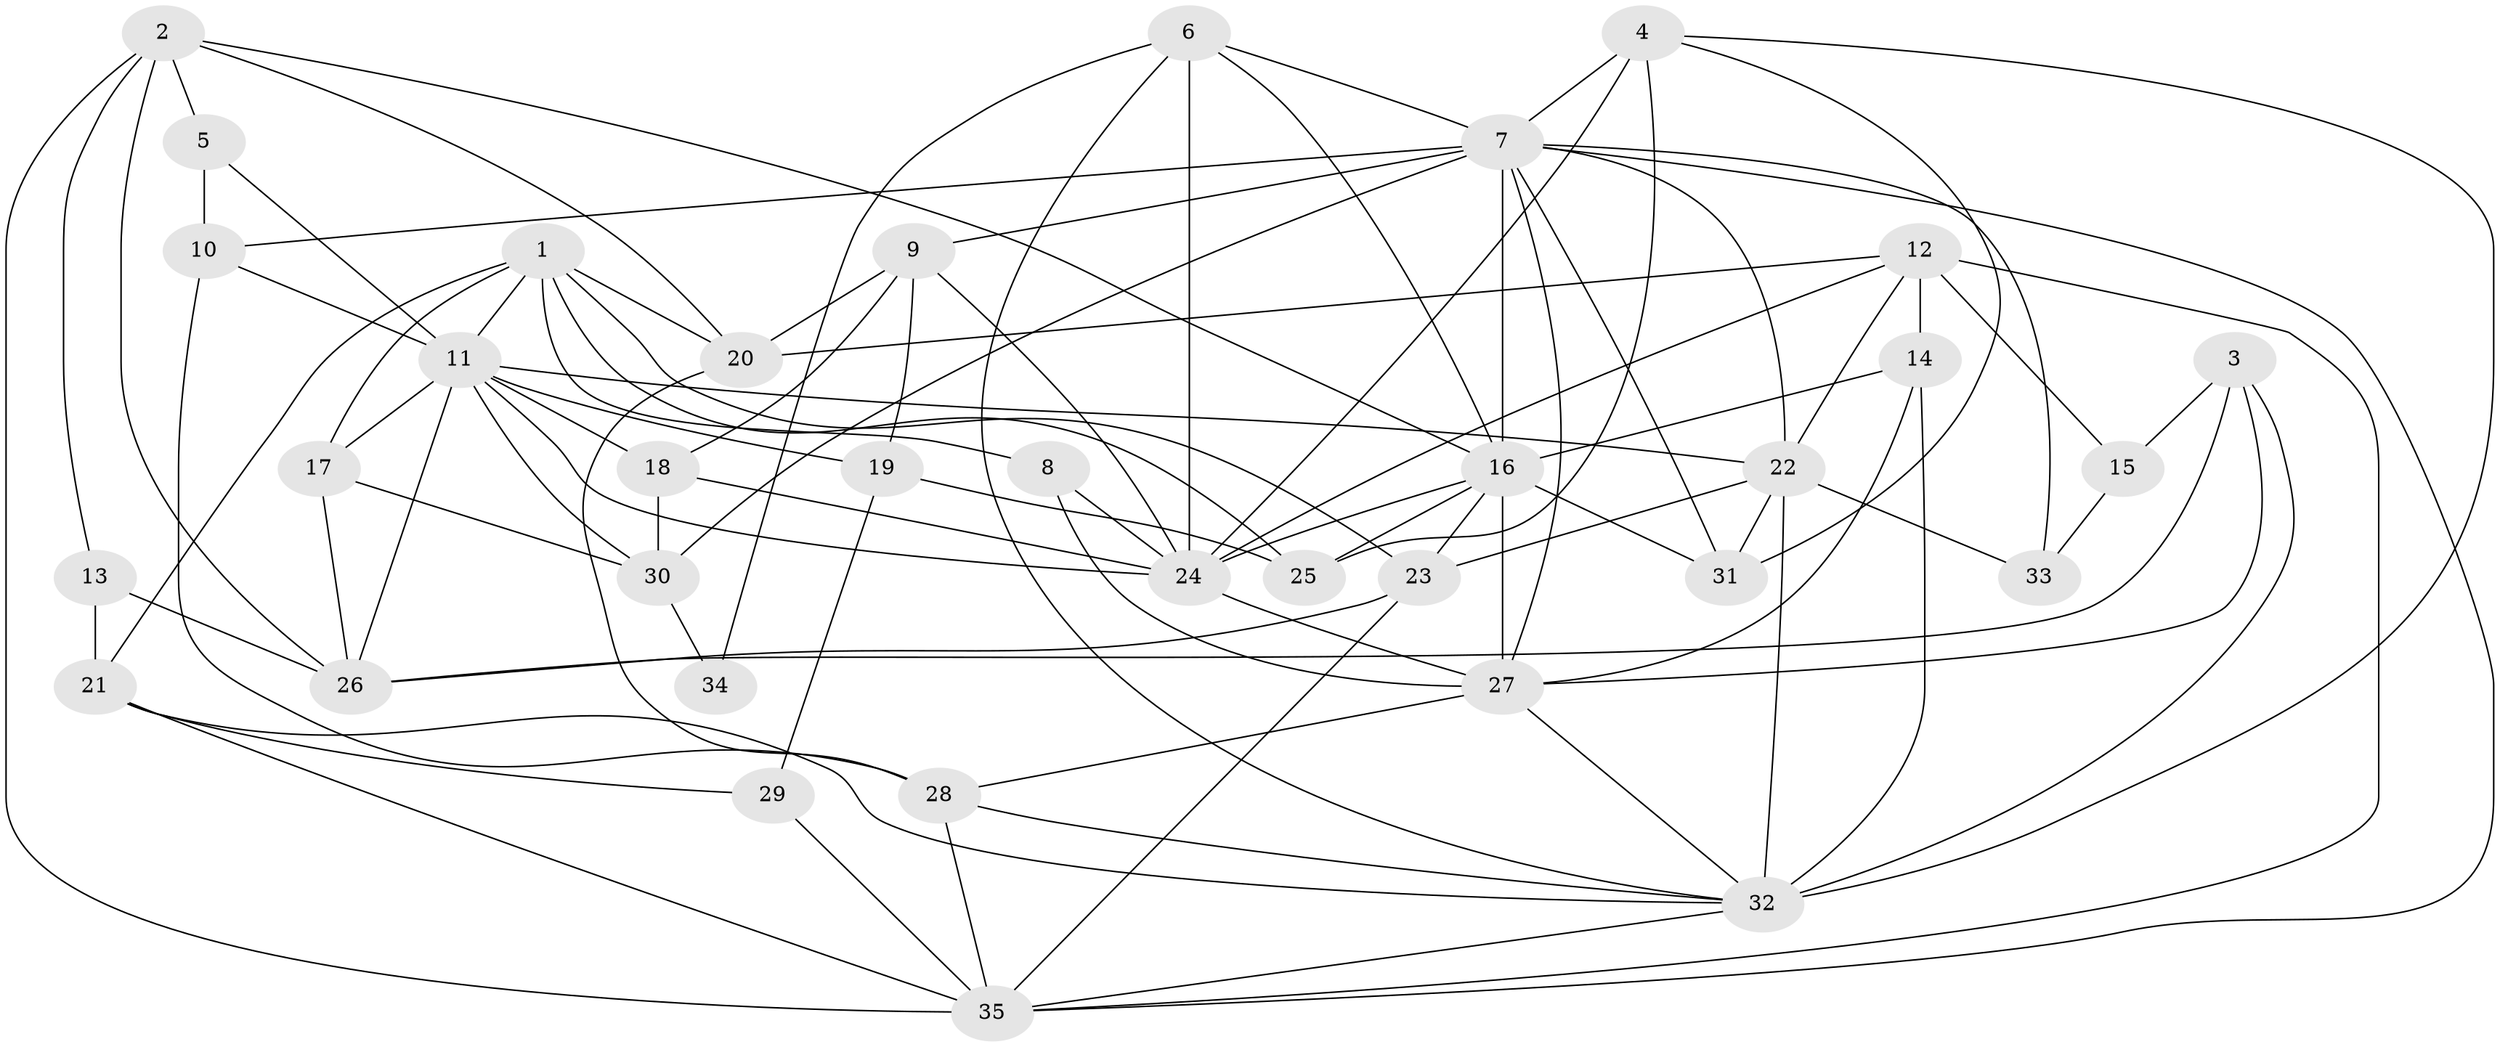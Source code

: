 // original degree distribution, {7: 0.1, 3: 0.3142857142857143, 2: 0.12857142857142856, 4: 0.2571428571428571, 6: 0.07142857142857142, 5: 0.12857142857142856}
// Generated by graph-tools (version 1.1) at 2025/02/03/09/25 03:02:11]
// undirected, 35 vertices, 94 edges
graph export_dot {
graph [start="1"]
  node [color=gray90,style=filled];
  1;
  2;
  3;
  4;
  5;
  6;
  7;
  8;
  9;
  10;
  11;
  12;
  13;
  14;
  15;
  16;
  17;
  18;
  19;
  20;
  21;
  22;
  23;
  24;
  25;
  26;
  27;
  28;
  29;
  30;
  31;
  32;
  33;
  34;
  35;
  1 -- 8 [weight=1.0];
  1 -- 11 [weight=1.0];
  1 -- 17 [weight=1.0];
  1 -- 20 [weight=1.0];
  1 -- 21 [weight=1.0];
  1 -- 23 [weight=1.0];
  1 -- 25 [weight=1.0];
  2 -- 5 [weight=2.0];
  2 -- 13 [weight=2.0];
  2 -- 16 [weight=1.0];
  2 -- 20 [weight=1.0];
  2 -- 26 [weight=1.0];
  2 -- 35 [weight=1.0];
  3 -- 15 [weight=1.0];
  3 -- 26 [weight=1.0];
  3 -- 27 [weight=1.0];
  3 -- 32 [weight=1.0];
  4 -- 7 [weight=1.0];
  4 -- 24 [weight=1.0];
  4 -- 25 [weight=1.0];
  4 -- 31 [weight=1.0];
  4 -- 32 [weight=1.0];
  5 -- 10 [weight=2.0];
  5 -- 11 [weight=1.0];
  6 -- 7 [weight=1.0];
  6 -- 16 [weight=1.0];
  6 -- 24 [weight=1.0];
  6 -- 32 [weight=1.0];
  6 -- 34 [weight=1.0];
  7 -- 9 [weight=1.0];
  7 -- 10 [weight=1.0];
  7 -- 16 [weight=1.0];
  7 -- 22 [weight=1.0];
  7 -- 27 [weight=1.0];
  7 -- 30 [weight=1.0];
  7 -- 31 [weight=1.0];
  7 -- 33 [weight=1.0];
  7 -- 35 [weight=1.0];
  8 -- 24 [weight=1.0];
  8 -- 27 [weight=1.0];
  9 -- 18 [weight=1.0];
  9 -- 19 [weight=1.0];
  9 -- 20 [weight=1.0];
  9 -- 24 [weight=1.0];
  10 -- 11 [weight=1.0];
  10 -- 28 [weight=3.0];
  11 -- 17 [weight=1.0];
  11 -- 18 [weight=1.0];
  11 -- 19 [weight=1.0];
  11 -- 22 [weight=1.0];
  11 -- 24 [weight=1.0];
  11 -- 26 [weight=1.0];
  11 -- 30 [weight=1.0];
  12 -- 14 [weight=1.0];
  12 -- 15 [weight=1.0];
  12 -- 20 [weight=1.0];
  12 -- 22 [weight=1.0];
  12 -- 24 [weight=1.0];
  12 -- 35 [weight=2.0];
  13 -- 21 [weight=1.0];
  13 -- 26 [weight=2.0];
  14 -- 16 [weight=1.0];
  14 -- 27 [weight=1.0];
  14 -- 32 [weight=2.0];
  15 -- 33 [weight=1.0];
  16 -- 23 [weight=1.0];
  16 -- 24 [weight=1.0];
  16 -- 25 [weight=1.0];
  16 -- 27 [weight=2.0];
  16 -- 31 [weight=1.0];
  17 -- 26 [weight=1.0];
  17 -- 30 [weight=1.0];
  18 -- 24 [weight=1.0];
  18 -- 30 [weight=1.0];
  19 -- 25 [weight=1.0];
  19 -- 29 [weight=1.0];
  20 -- 28 [weight=1.0];
  21 -- 29 [weight=1.0];
  21 -- 32 [weight=1.0];
  21 -- 35 [weight=1.0];
  22 -- 23 [weight=1.0];
  22 -- 31 [weight=1.0];
  22 -- 32 [weight=1.0];
  22 -- 33 [weight=1.0];
  23 -- 26 [weight=1.0];
  23 -- 35 [weight=1.0];
  24 -- 27 [weight=1.0];
  27 -- 28 [weight=1.0];
  27 -- 32 [weight=1.0];
  28 -- 32 [weight=1.0];
  28 -- 35 [weight=2.0];
  29 -- 35 [weight=1.0];
  30 -- 34 [weight=1.0];
  32 -- 35 [weight=1.0];
}
